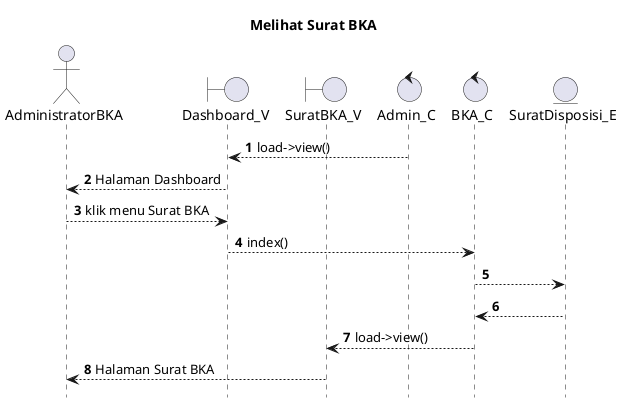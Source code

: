 @startuml

autonumber
hide footbox
title Melihat Surat BKA 

Actor AdministratorBKA
boundary Dashboard_V
boundary SuratBKA_V
control Admin_C
control BKA_C
Entity SuratDisposisi_E

Admin_C --> Dashboard_V: load->view()
Dashboard_V --> AdministratorBKA: Halaman Dashboard
AdministratorBKA --> Dashboard_V: klik menu Surat BKA 
Dashboard_V --> BKA_C: index()
BKA_C --> SuratDisposisi_E:
    
    SuratDisposisi_E --> BKA_C:
    BKA_C --> SuratBKA_V: load->view()
    SuratBKA_V --> AdministratorBKA: Halaman Surat BKA 

@enduml